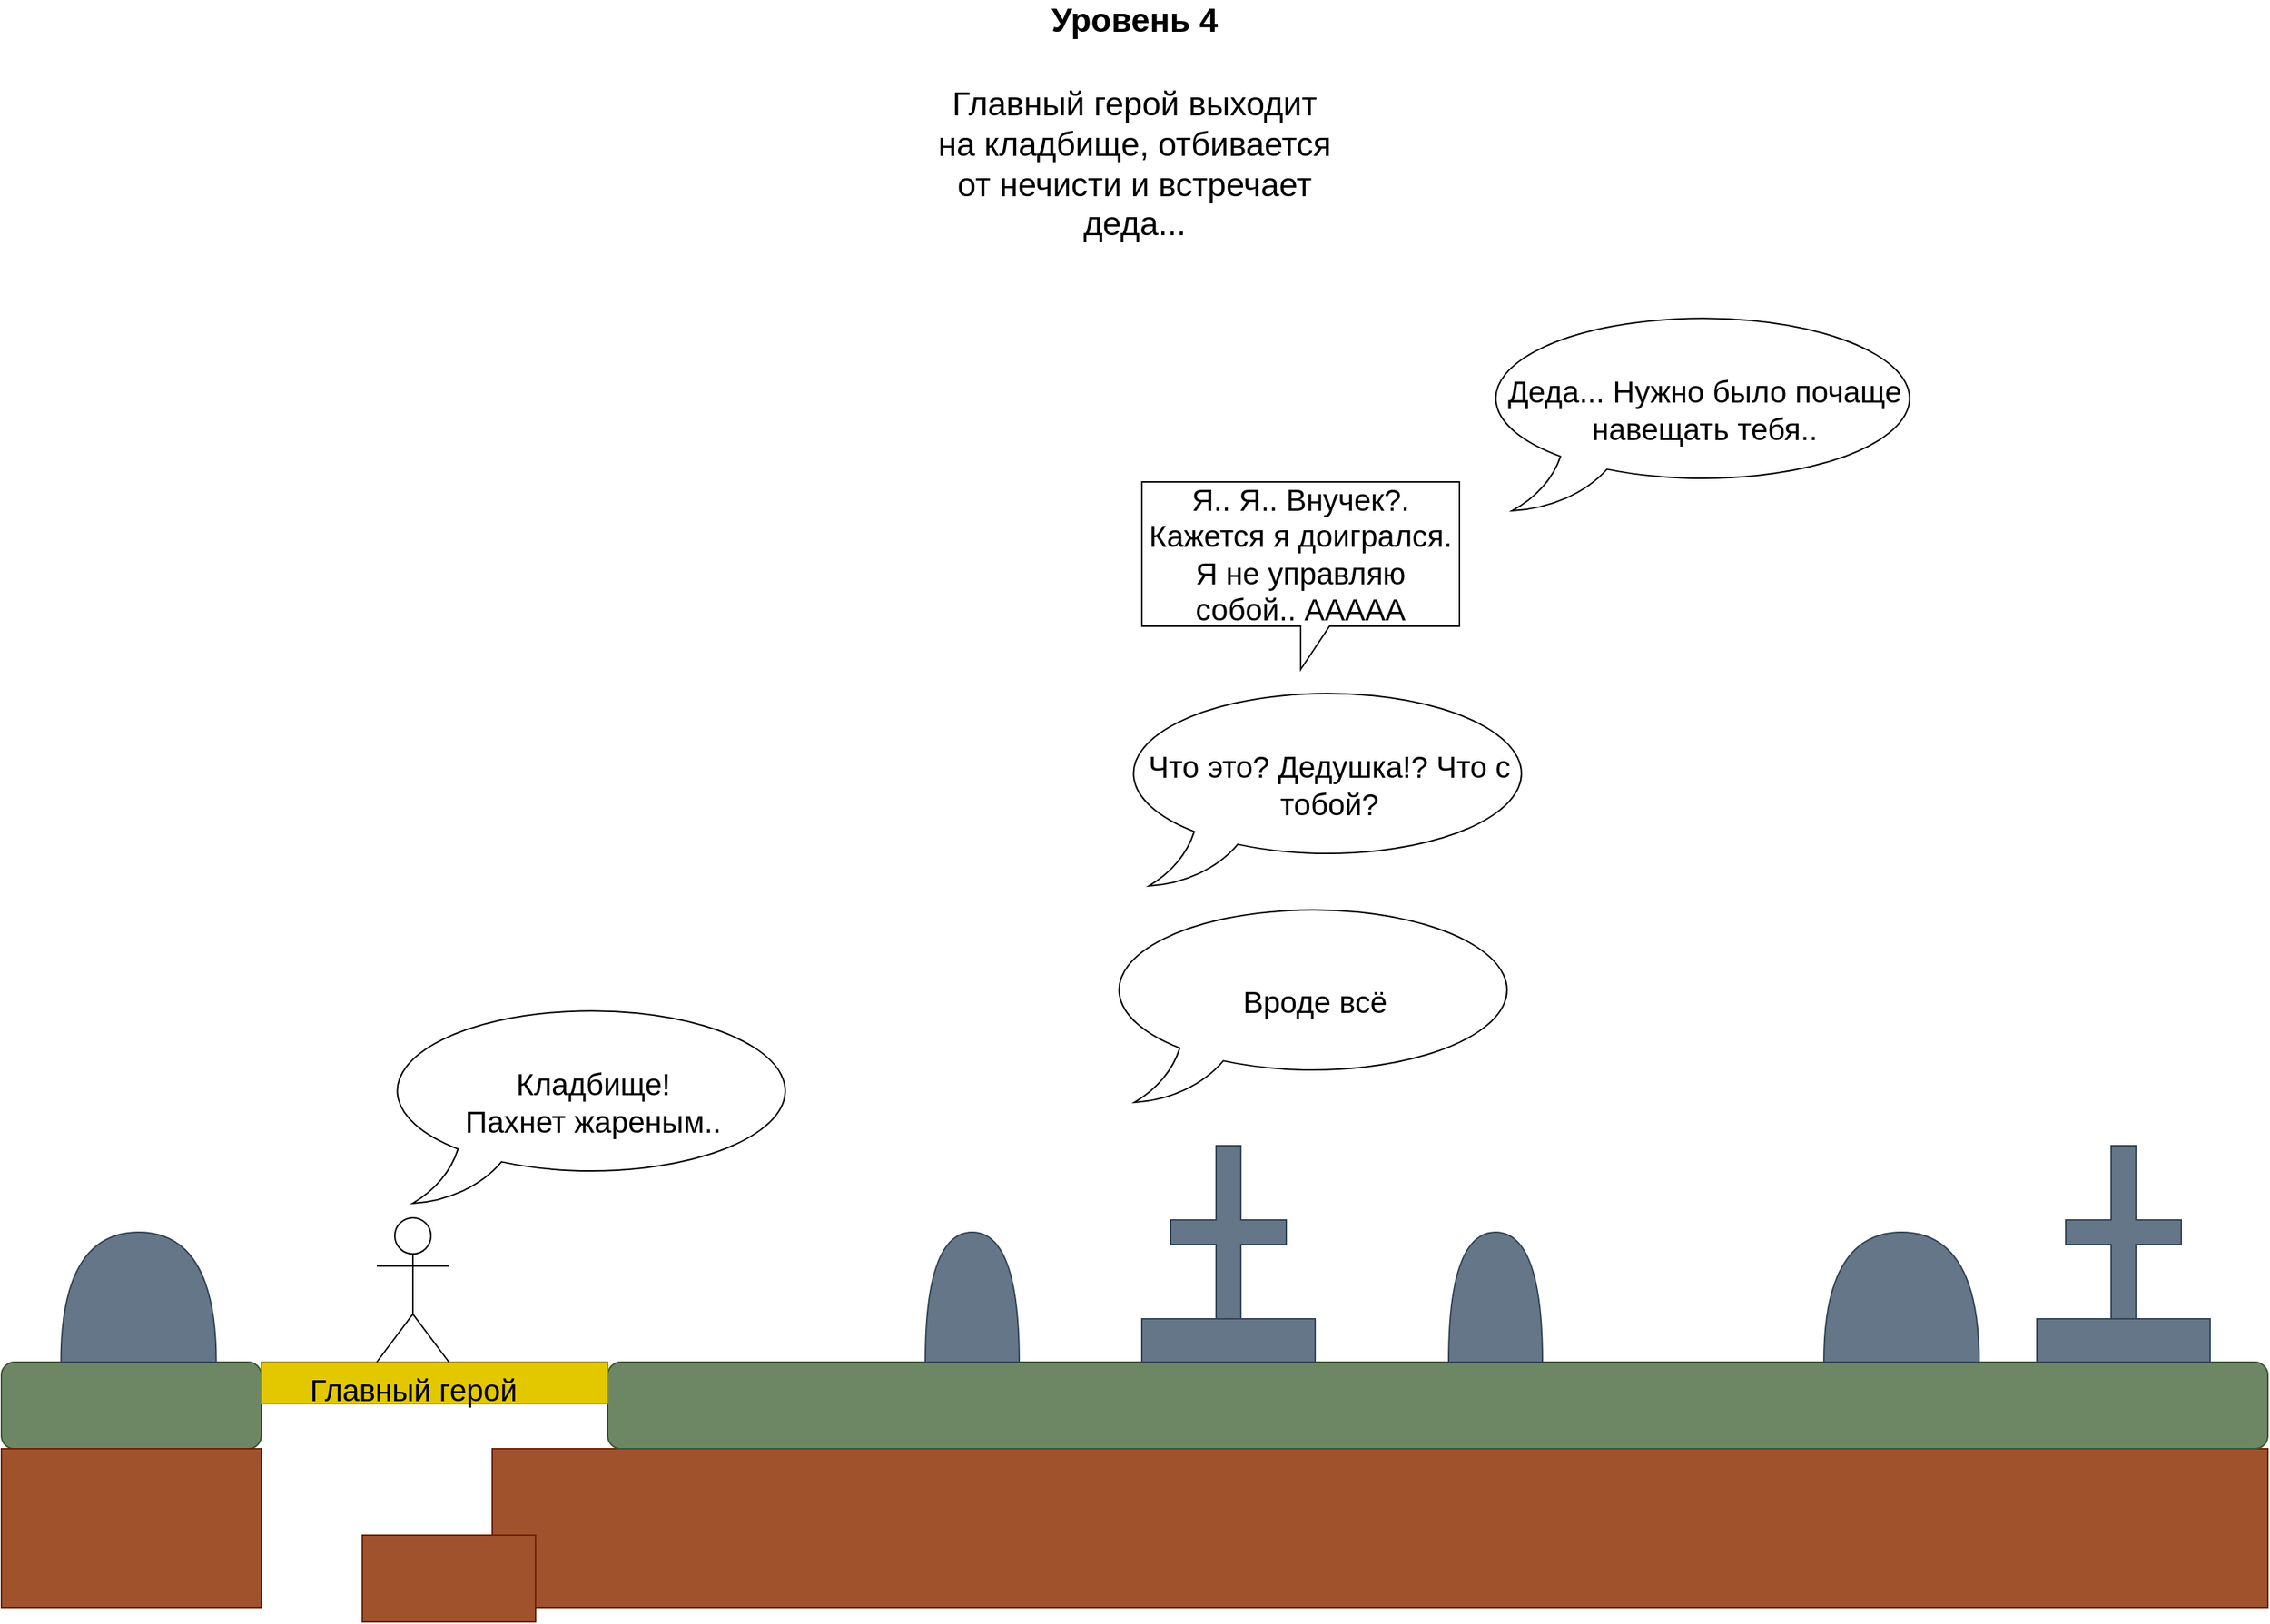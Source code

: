 <mxfile version="13.7.5" type="google"><diagram id="tnz2XaGG6MwhpXziZk-J" name="Page-1"><mxGraphModel dx="3671" dy="1426" grid="1" gridSize="10" guides="1" tooltips="1" connect="1" arrows="1" fold="1" page="1" pageScale="1" pageWidth="827" pageHeight="1169" math="0" shadow="0"><root><mxCell id="0"/><mxCell id="1" parent="0"/><mxCell id="lItssH9LQllgCklIfdFh-1" value="Уровень 4" style="text;html=1;strokeColor=none;fillColor=none;align=center;verticalAlign=middle;whiteSpace=wrap;rounded=0;fontSize=23;fontStyle=1" parent="1" vertex="1"><mxGeometry x="-310" y="20" width="610" height="20" as="geometry"/></mxCell><mxCell id="lItssH9LQllgCklIfdFh-2" value="Главный герой выходит на кладбищe, отбивается от нечисти и встречает деда..." style="text;html=1;strokeColor=none;fillColor=none;align=center;verticalAlign=middle;whiteSpace=wrap;rounded=0;fontSize=23;" parent="1" vertex="1"><mxGeometry x="-145" y="120" width="280" height="20" as="geometry"/></mxCell><mxCell id="lItssH9LQllgCklIfdFh-4" value="" style="rounded=0;whiteSpace=wrap;html=1;fontSize=21;fillColor=#a0522d;strokeColor=#6D1F00;fontColor=#ffffff;" parent="1" vertex="1"><mxGeometry x="-450" y="1020" width="1230" height="110" as="geometry"/></mxCell><mxCell id="lItssH9LQllgCklIfdFh-5" value="" style="rounded=1;whiteSpace=wrap;html=1;fontSize=21;fillColor=#6d8764;strokeColor=#3A5431;fontColor=#ffffff;" parent="1" vertex="1"><mxGeometry x="-370" y="960" width="1150" height="60" as="geometry"/></mxCell><mxCell id="lItssH9LQllgCklIfdFh-6" value="" style="rounded=1;whiteSpace=wrap;html=1;fontSize=21;fillColor=#6d8764;strokeColor=#3A5431;fontColor=#ffffff;" parent="1" vertex="1"><mxGeometry x="-790" y="960" width="180" height="60" as="geometry"/></mxCell><mxCell id="lItssH9LQllgCklIfdFh-7" value="" style="rounded=0;whiteSpace=wrap;html=1;fontSize=21;fillColor=#a0522d;strokeColor=#6D1F00;fontColor=#ffffff;" parent="1" vertex="1"><mxGeometry x="-790" y="1020" width="180" height="110" as="geometry"/></mxCell><mxCell id="lItssH9LQllgCklIfdFh-8" value="" style="rounded=0;whiteSpace=wrap;html=1;fontSize=23;fillColor=#a0522d;strokeColor=#6D1F00;fontColor=#ffffff;" parent="1" vertex="1"><mxGeometry x="-540" y="1080" width="120" height="60" as="geometry"/></mxCell><mxCell id="lItssH9LQllgCklIfdFh-9" value="" style="shape=or;whiteSpace=wrap;html=1;fontSize=23;rotation=-90;fillColor=#647687;strokeColor=#314354;fontColor=#ffffff;" parent="1" vertex="1"><mxGeometry x="-162.5" y="882.5" width="90" height="65" as="geometry"/></mxCell><mxCell id="lItssH9LQllgCklIfdFh-11" value="" style="shape=or;whiteSpace=wrap;html=1;fontSize=23;rotation=-90;fillColor=#647687;strokeColor=#314354;fontColor=#ffffff;" parent="1" vertex="1"><mxGeometry x="200" y="882.5" width="90" height="65" as="geometry"/></mxCell><mxCell id="lItssH9LQllgCklIfdFh-12" value="" style="shape=or;whiteSpace=wrap;html=1;fontSize=23;rotation=-90;fillColor=#647687;strokeColor=#314354;fontColor=#ffffff;" parent="1" vertex="1"><mxGeometry x="481.25" y="861.25" width="90" height="107.5" as="geometry"/></mxCell><mxCell id="lItssH9LQllgCklIfdFh-14" value="" style="shape=or;whiteSpace=wrap;html=1;fontSize=23;rotation=-90;fillColor=#647687;strokeColor=#314354;fontColor=#ffffff;" parent="1" vertex="1"><mxGeometry x="-740" y="861.25" width="90" height="107.5" as="geometry"/></mxCell><mxCell id="lItssH9LQllgCklIfdFh-18" value="" style="shape=cross;whiteSpace=wrap;html=1;fontSize=23;size=0.214;fillColor=#647687;strokeColor=#314354;fontColor=#ffffff;" parent="1" vertex="1"><mxGeometry x="20" y="810" width="80" height="120" as="geometry"/></mxCell><mxCell id="lItssH9LQllgCklIfdFh-19" value="" style="rounded=0;whiteSpace=wrap;html=1;fontSize=23;fillColor=#647687;strokeColor=#314354;fontColor=#ffffff;" parent="1" vertex="1"><mxGeometry y="930" width="120" height="30" as="geometry"/></mxCell><mxCell id="lItssH9LQllgCklIfdFh-21" value="" style="shape=cross;whiteSpace=wrap;html=1;fontSize=23;size=0.214;fillColor=#647687;strokeColor=#314354;fontColor=#ffffff;" parent="1" vertex="1"><mxGeometry x="640" y="810" width="80" height="120" as="geometry"/></mxCell><mxCell id="lItssH9LQllgCklIfdFh-22" value="" style="rounded=0;whiteSpace=wrap;html=1;fontSize=23;fillColor=#647687;strokeColor=#314354;fontColor=#ffffff;" parent="1" vertex="1"><mxGeometry x="620" y="930" width="120" height="30" as="geometry"/></mxCell><mxCell id="lItssH9LQllgCklIfdFh-25" value="" style="rounded=0;whiteSpace=wrap;html=1;fontSize=23;fillColor=#e3c800;strokeColor=#B09500;fontColor=#ffffff;" parent="1" vertex="1"><mxGeometry x="-610" y="960" width="240" height="28.75" as="geometry"/></mxCell><mxCell id="lItssH9LQllgCklIfdFh-26" value="Главный герой" style="shape=umlActor;verticalLabelPosition=bottom;verticalAlign=top;html=1;outlineConnect=0;fontSize=21;" parent="1" vertex="1"><mxGeometry x="-530" y="860" width="50" height="100" as="geometry"/></mxCell><mxCell id="lItssH9LQllgCklIfdFh-27" value="&lt;span style=&quot;font-size: 21px&quot;&gt;Кладбище!&lt;br&gt;Пахнет жареным..&lt;br&gt;&lt;/span&gt;" style="whiteSpace=wrap;html=1;shape=mxgraph.basic.oval_callout" parent="1" vertex="1"><mxGeometry x="-530" y="710" width="300" height="140" as="geometry"/></mxCell><mxCell id="lItssH9LQllgCklIfdFh-29" value="&lt;span style=&quot;font-size: 21px&quot;&gt;Вроде всё&lt;br&gt;&lt;/span&gt;" style="whiteSpace=wrap;html=1;shape=mxgraph.basic.oval_callout" parent="1" vertex="1"><mxGeometry x="-30" y="640" width="300" height="140" as="geometry"/></mxCell><mxCell id="lItssH9LQllgCklIfdFh-30" value="&lt;span style=&quot;font-size: 21px&quot;&gt;Что это? Дедушка!? Что с тобой?&lt;br&gt;&lt;/span&gt;" style="whiteSpace=wrap;html=1;shape=mxgraph.basic.oval_callout" parent="1" vertex="1"><mxGeometry x="-20" y="490" width="300" height="140" as="geometry"/></mxCell><mxCell id="tocnTfQ8qhxEjWbUlwz--2" value="&lt;font style=&quot;font-size: 21px&quot;&gt;Я.. Я.. Внучек?. Кажется я доигрался.&lt;br&gt;Я не управляю собой.. ААААА&lt;/font&gt;" style="shape=callout;whiteSpace=wrap;html=1;perimeter=calloutPerimeter;" parent="1" vertex="1"><mxGeometry y="350" width="220" height="130" as="geometry"/></mxCell><mxCell id="tocnTfQ8qhxEjWbUlwz--3" value="&lt;span style=&quot;font-size: 21px&quot;&gt;Деда... Нужно было почаще навещать тебя..&lt;br&gt;&lt;/span&gt;" style="whiteSpace=wrap;html=1;shape=mxgraph.basic.oval_callout" parent="1" vertex="1"><mxGeometry x="230" y="230" width="320" height="140" as="geometry"/></mxCell></root></mxGraphModel></diagram></mxfile>